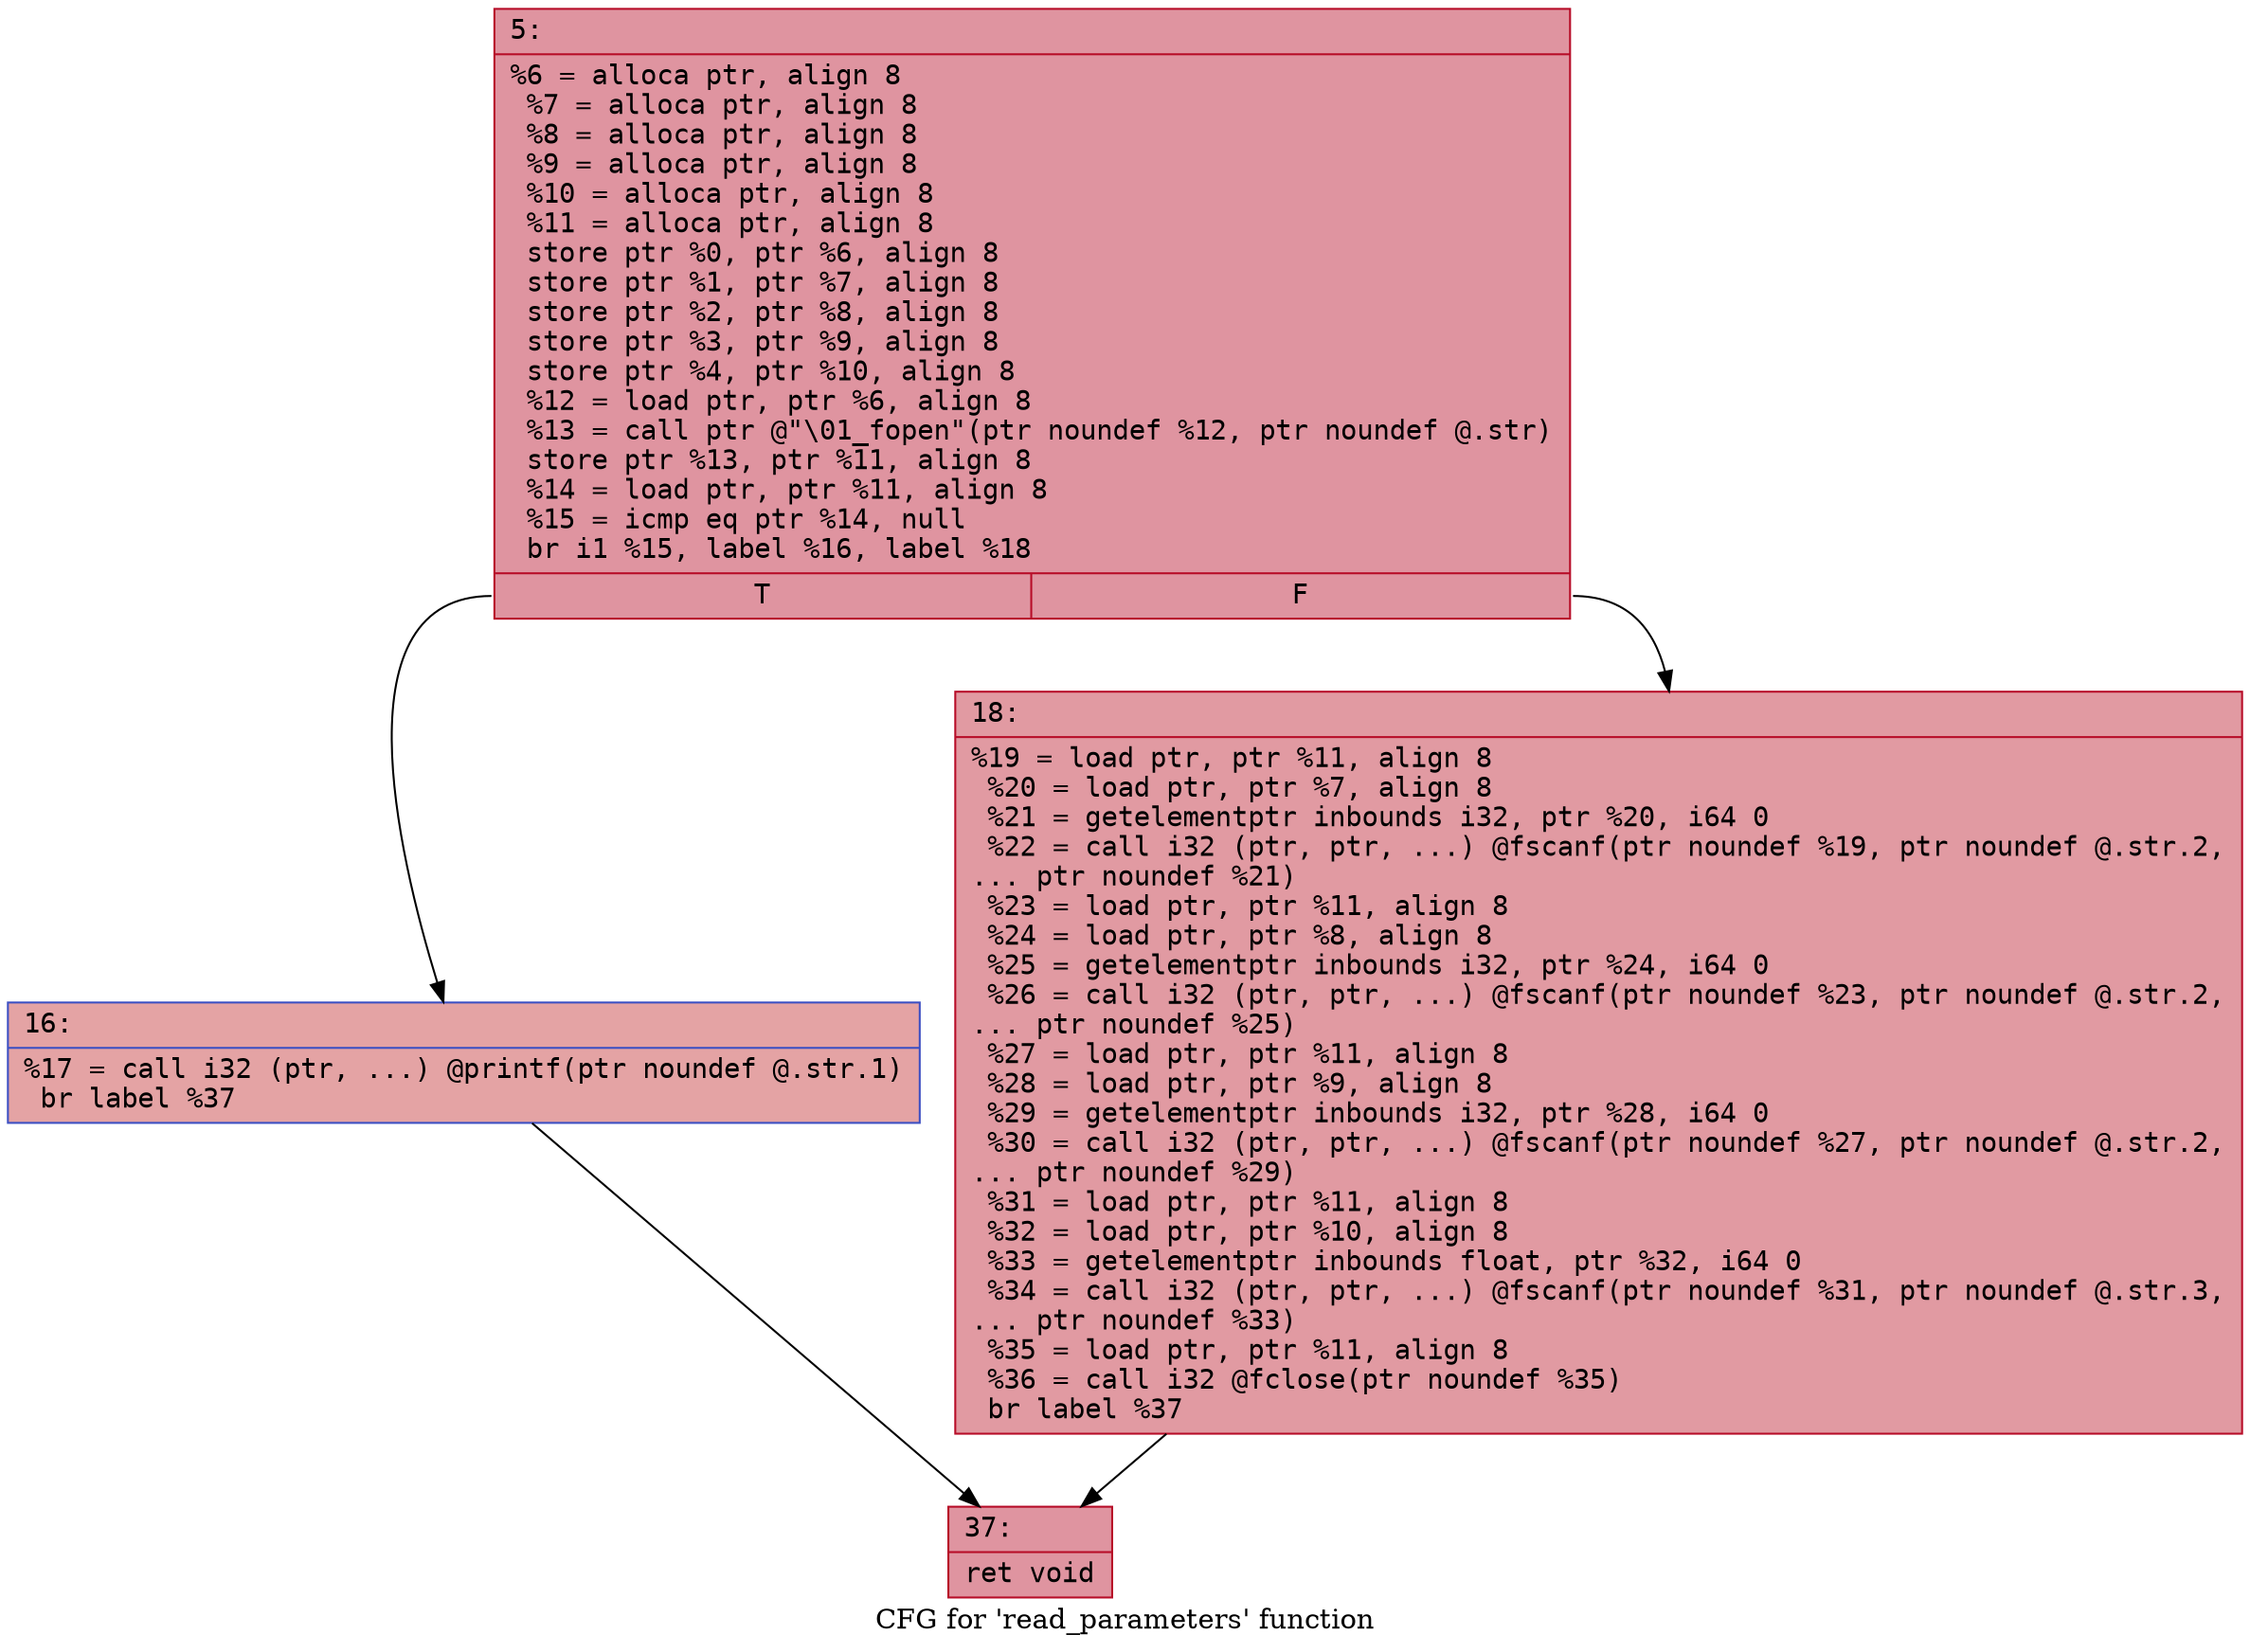 digraph "CFG for 'read_parameters' function" {
	label="CFG for 'read_parameters' function";

	Node0x600000319f90 [shape=record,color="#b70d28ff", style=filled, fillcolor="#b70d2870" fontname="Courier",label="{5:\l|  %6 = alloca ptr, align 8\l  %7 = alloca ptr, align 8\l  %8 = alloca ptr, align 8\l  %9 = alloca ptr, align 8\l  %10 = alloca ptr, align 8\l  %11 = alloca ptr, align 8\l  store ptr %0, ptr %6, align 8\l  store ptr %1, ptr %7, align 8\l  store ptr %2, ptr %8, align 8\l  store ptr %3, ptr %9, align 8\l  store ptr %4, ptr %10, align 8\l  %12 = load ptr, ptr %6, align 8\l  %13 = call ptr @\"\\01_fopen\"(ptr noundef %12, ptr noundef @.str)\l  store ptr %13, ptr %11, align 8\l  %14 = load ptr, ptr %11, align 8\l  %15 = icmp eq ptr %14, null\l  br i1 %15, label %16, label %18\l|{<s0>T|<s1>F}}"];
	Node0x600000319f90:s0 -> Node0x600000319fe0[tooltip="5 -> 16\nProbability 37.50%" ];
	Node0x600000319f90:s1 -> Node0x60000031a030[tooltip="5 -> 18\nProbability 62.50%" ];
	Node0x600000319fe0 [shape=record,color="#3d50c3ff", style=filled, fillcolor="#c32e3170" fontname="Courier",label="{16:\l|  %17 = call i32 (ptr, ...) @printf(ptr noundef @.str.1)\l  br label %37\l}"];
	Node0x600000319fe0 -> Node0x60000031a080[tooltip="16 -> 37\nProbability 100.00%" ];
	Node0x60000031a030 [shape=record,color="#b70d28ff", style=filled, fillcolor="#bb1b2c70" fontname="Courier",label="{18:\l|  %19 = load ptr, ptr %11, align 8\l  %20 = load ptr, ptr %7, align 8\l  %21 = getelementptr inbounds i32, ptr %20, i64 0\l  %22 = call i32 (ptr, ptr, ...) @fscanf(ptr noundef %19, ptr noundef @.str.2,\l... ptr noundef %21)\l  %23 = load ptr, ptr %11, align 8\l  %24 = load ptr, ptr %8, align 8\l  %25 = getelementptr inbounds i32, ptr %24, i64 0\l  %26 = call i32 (ptr, ptr, ...) @fscanf(ptr noundef %23, ptr noundef @.str.2,\l... ptr noundef %25)\l  %27 = load ptr, ptr %11, align 8\l  %28 = load ptr, ptr %9, align 8\l  %29 = getelementptr inbounds i32, ptr %28, i64 0\l  %30 = call i32 (ptr, ptr, ...) @fscanf(ptr noundef %27, ptr noundef @.str.2,\l... ptr noundef %29)\l  %31 = load ptr, ptr %11, align 8\l  %32 = load ptr, ptr %10, align 8\l  %33 = getelementptr inbounds float, ptr %32, i64 0\l  %34 = call i32 (ptr, ptr, ...) @fscanf(ptr noundef %31, ptr noundef @.str.3,\l... ptr noundef %33)\l  %35 = load ptr, ptr %11, align 8\l  %36 = call i32 @fclose(ptr noundef %35)\l  br label %37\l}"];
	Node0x60000031a030 -> Node0x60000031a080[tooltip="18 -> 37\nProbability 100.00%" ];
	Node0x60000031a080 [shape=record,color="#b70d28ff", style=filled, fillcolor="#b70d2870" fontname="Courier",label="{37:\l|  ret void\l}"];
}
